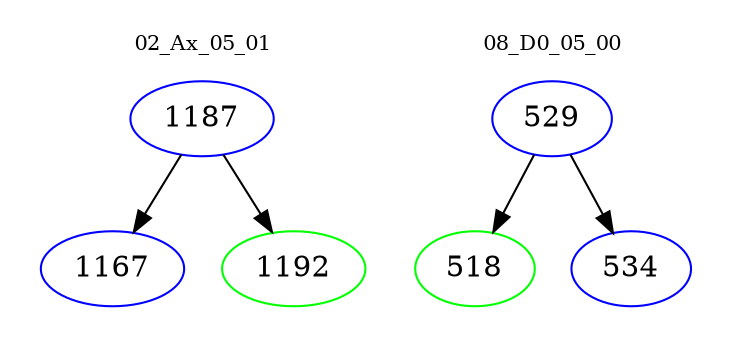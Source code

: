 digraph{
subgraph cluster_0 {
color = white
label = "02_Ax_05_01";
fontsize=10;
T0_1187 [label="1187", color="blue"]
T0_1187 -> T0_1167 [color="black"]
T0_1167 [label="1167", color="blue"]
T0_1187 -> T0_1192 [color="black"]
T0_1192 [label="1192", color="green"]
}
subgraph cluster_1 {
color = white
label = "08_D0_05_00";
fontsize=10;
T1_529 [label="529", color="blue"]
T1_529 -> T1_518 [color="black"]
T1_518 [label="518", color="green"]
T1_529 -> T1_534 [color="black"]
T1_534 [label="534", color="blue"]
}
}

